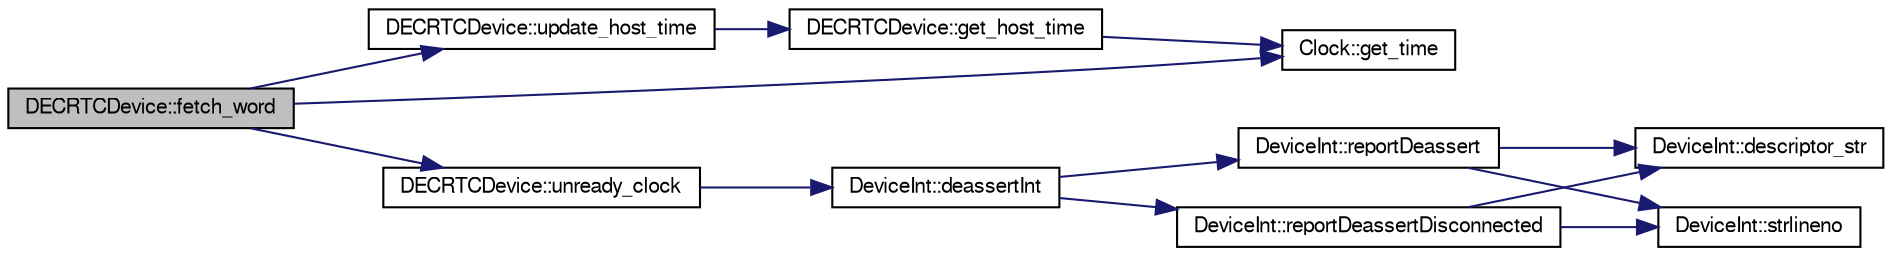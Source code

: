 digraph G
{
  edge [fontname="FreeSans",fontsize="10",labelfontname="FreeSans",labelfontsize="10"];
  node [fontname="FreeSans",fontsize="10",shape=record];
  rankdir=LR;
  Node1 [label="DECRTCDevice::fetch_word",height=0.2,width=0.4,color="black", fillcolor="grey75", style="filled" fontcolor="black"];
  Node1 -> Node2 [color="midnightblue",fontsize="10",style="solid"];
  Node2 [label="Clock::get_time",height=0.2,width=0.4,color="black", fillcolor="white", style="filled",URL="$classClock.html#a97be7b0e631ff16e23d257bdbfd46bca"];
  Node1 -> Node3 [color="midnightblue",fontsize="10",style="solid"];
  Node3 [label="DECRTCDevice::unready_clock",height=0.2,width=0.4,color="black", fillcolor="white", style="filled",URL="$classDECRTCDevice.html#a63abb92270ee42408167e827aeeb4dc7"];
  Node3 -> Node4 [color="midnightblue",fontsize="10",style="solid"];
  Node4 [label="DeviceInt::deassertInt",height=0.2,width=0.4,color="black", fillcolor="white", style="filled",URL="$classDeviceInt.html#ad7387f17b6dfa6acf90e857a7e33aa01"];
  Node4 -> Node5 [color="midnightblue",fontsize="10",style="solid"];
  Node5 [label="DeviceInt::reportDeassert",height=0.2,width=0.4,color="black", fillcolor="white", style="filled",URL="$classDeviceInt.html#a7498408689728cc760e6d380524556e6"];
  Node5 -> Node6 [color="midnightblue",fontsize="10",style="solid"];
  Node6 [label="DeviceInt::descriptor_str",height=0.2,width=0.4,color="black", fillcolor="white", style="filled",URL="$classDeviceInt.html#a8e93853ae77b6a63a140ed498d9fc8b8"];
  Node5 -> Node7 [color="midnightblue",fontsize="10",style="solid"];
  Node7 [label="DeviceInt::strlineno",height=0.2,width=0.4,color="black", fillcolor="white", style="filled",URL="$classDeviceInt.html#a7b51658efadb002993df8b4475ce29eb"];
  Node4 -> Node8 [color="midnightblue",fontsize="10",style="solid"];
  Node8 [label="DeviceInt::reportDeassertDisconnected",height=0.2,width=0.4,color="black", fillcolor="white", style="filled",URL="$classDeviceInt.html#a7137fd4caaf3ab2cb1e187991b156e32"];
  Node8 -> Node6 [color="midnightblue",fontsize="10",style="solid"];
  Node8 -> Node7 [color="midnightblue",fontsize="10",style="solid"];
  Node1 -> Node9 [color="midnightblue",fontsize="10",style="solid"];
  Node9 [label="DECRTCDevice::update_host_time",height=0.2,width=0.4,color="black", fillcolor="white", style="filled",URL="$classDECRTCDevice.html#a50307f74d5b23f5115c5a93aee3227fd"];
  Node9 -> Node10 [color="midnightblue",fontsize="10",style="solid"];
  Node10 [label="DECRTCDevice::get_host_time",height=0.2,width=0.4,color="black", fillcolor="white", style="filled",URL="$classDECRTCDevice.html#ae91a113297184d714e5efa220dd6cd79"];
  Node10 -> Node2 [color="midnightblue",fontsize="10",style="solid"];
}
